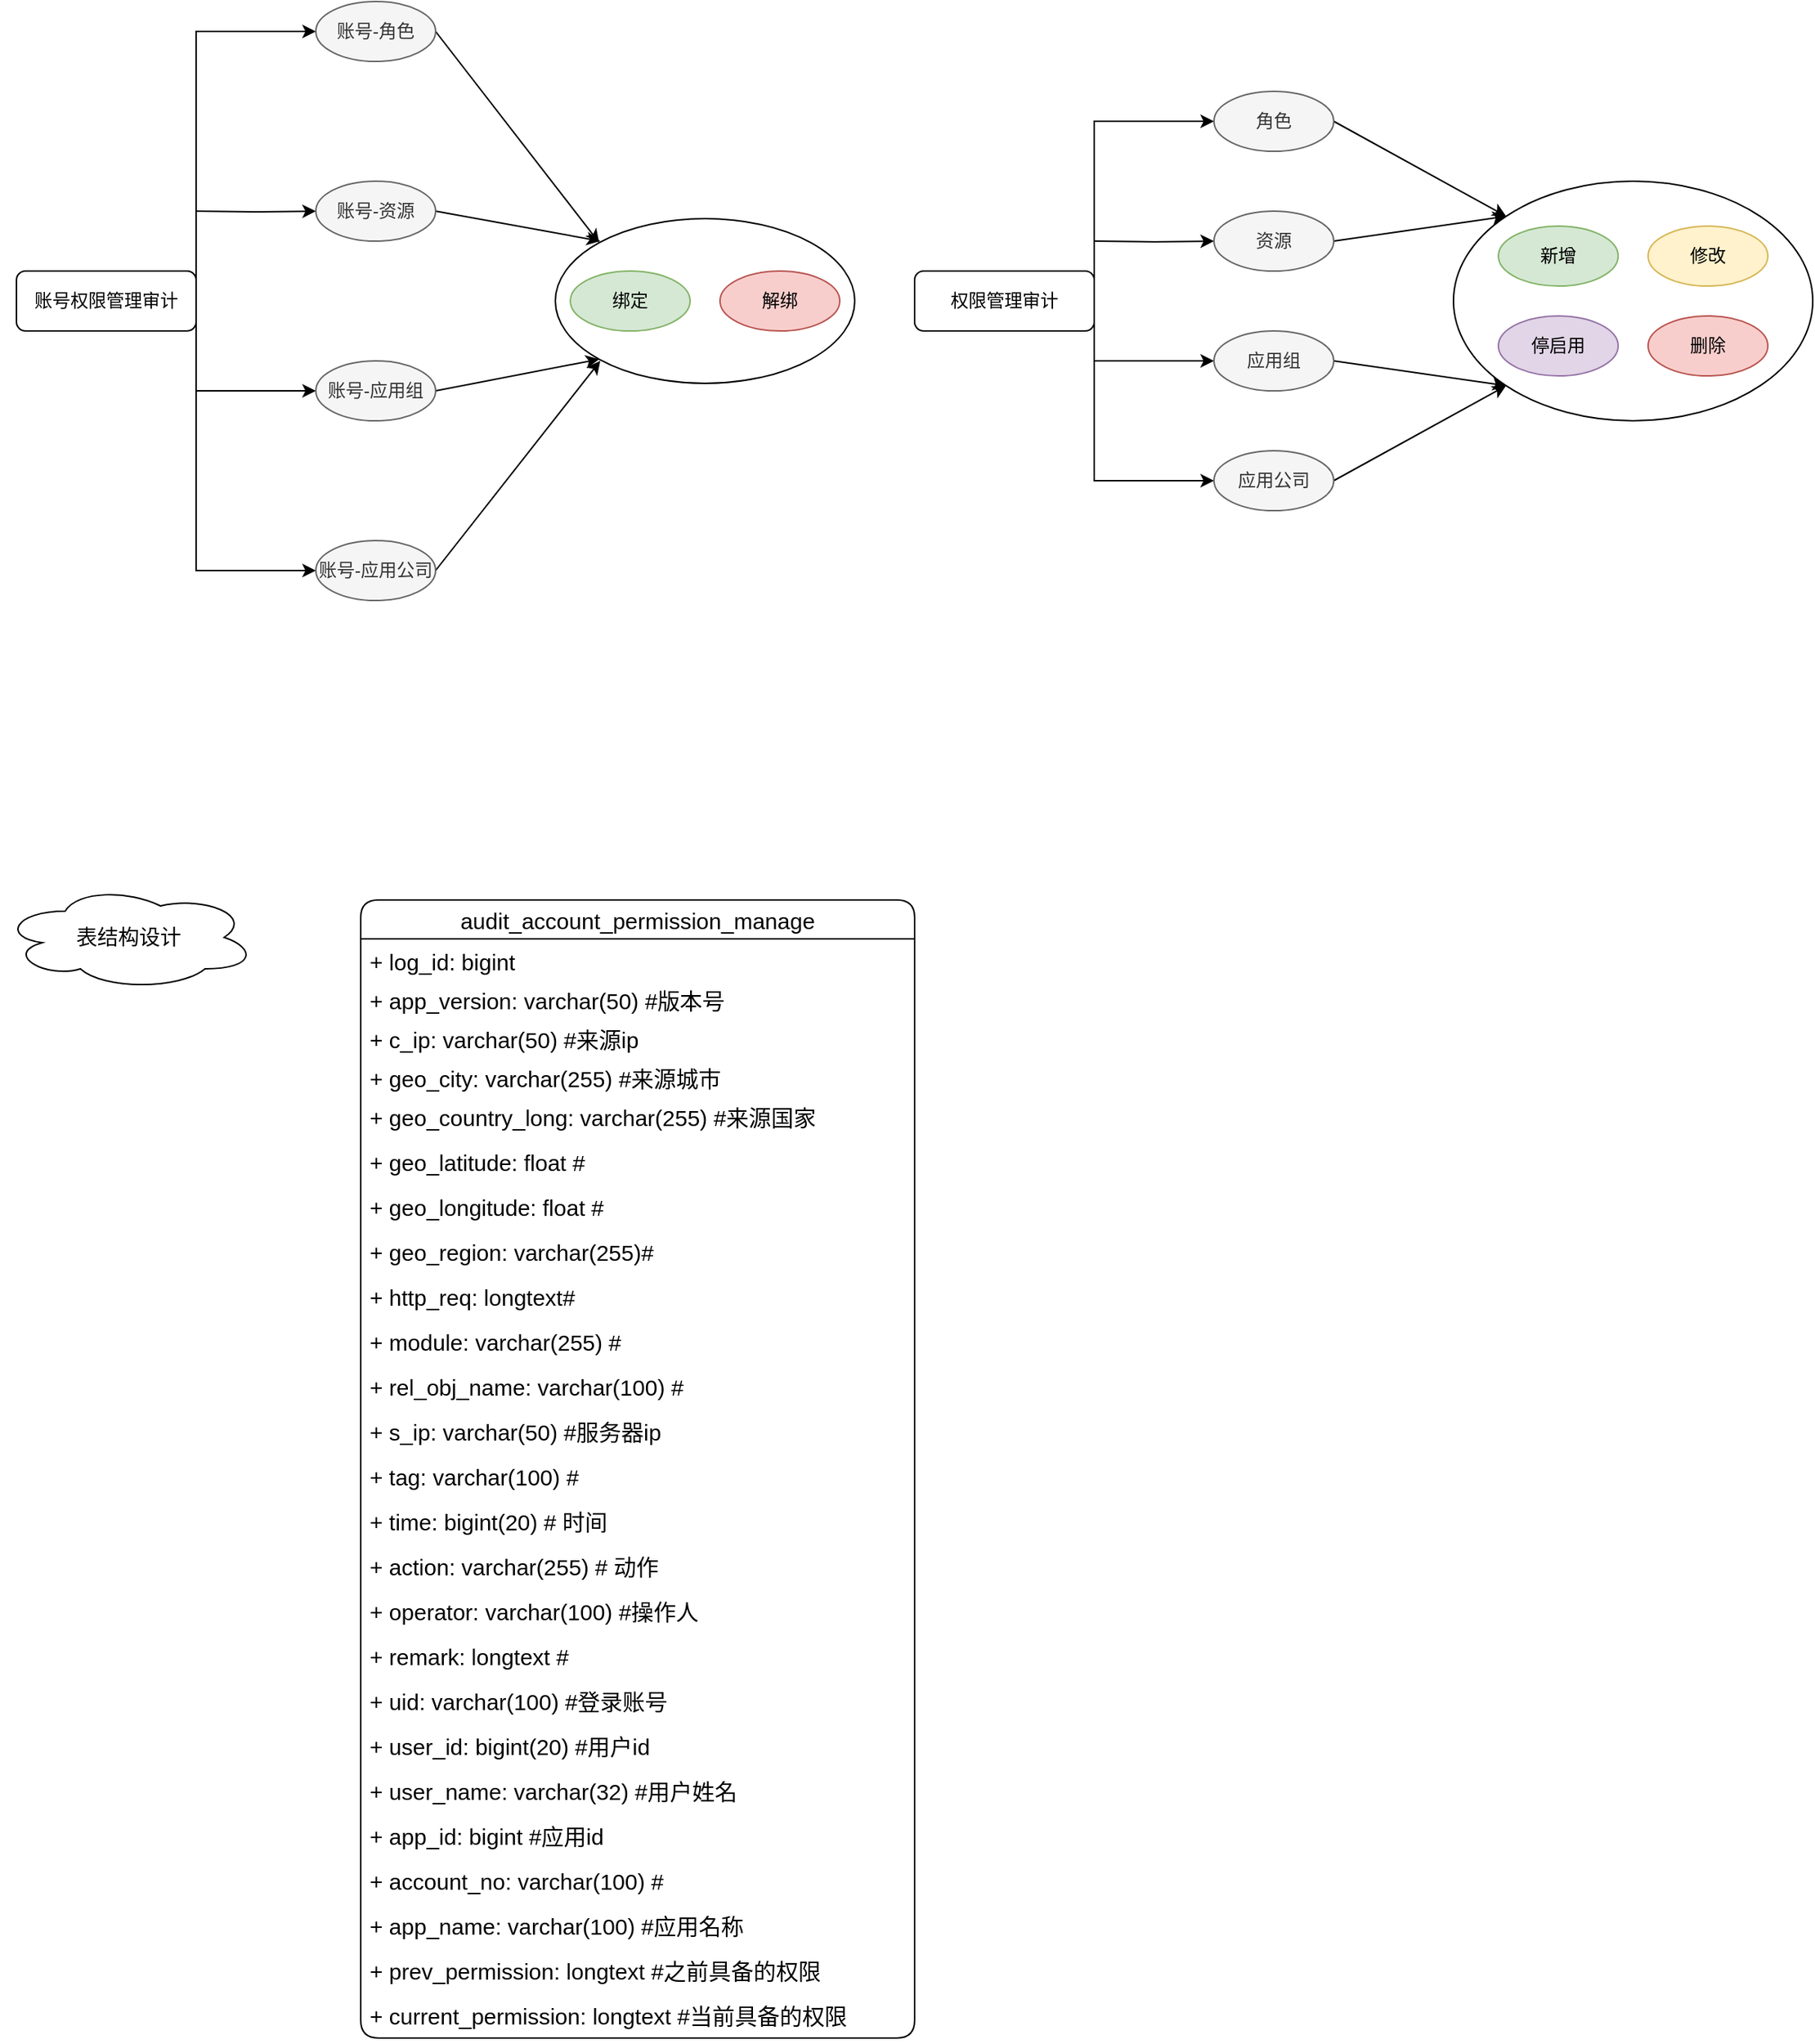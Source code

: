 <mxfile version="15.8.2" type="github">
  <diagram id="RpOcGAhP9OW58Pb7BM2l" name="第 1 页">
    <mxGraphModel dx="1211" dy="579" grid="1" gridSize="10" guides="1" tooltips="1" connect="1" arrows="1" fold="1" page="1" pageScale="1" pageWidth="827" pageHeight="1169" math="0" shadow="0">
      <root>
        <mxCell id="0" />
        <mxCell id="1" parent="0" />
        <mxCell id="3kDM5itjokiOEmdZeM92-5" style="edgeStyle=orthogonalEdgeStyle;rounded=0;orthogonalLoop=1;jettySize=auto;html=1;exitX=1;exitY=0.25;exitDx=0;exitDy=0;entryX=0;entryY=0.5;entryDx=0;entryDy=0;" edge="1" parent="1" source="3kDM5itjokiOEmdZeM92-79" target="3kDM5itjokiOEmdZeM92-2">
          <mxGeometry relative="1" as="geometry">
            <mxPoint x="200" y="280" as="sourcePoint" />
            <Array as="points">
              <mxPoint x="200" y="180" />
            </Array>
          </mxGeometry>
        </mxCell>
        <mxCell id="3kDM5itjokiOEmdZeM92-6" style="edgeStyle=orthogonalEdgeStyle;rounded=0;orthogonalLoop=1;jettySize=auto;html=1;exitX=1;exitY=0.5;exitDx=0;exitDy=0;entryX=0;entryY=0.5;entryDx=0;entryDy=0;" edge="1" parent="1" target="3kDM5itjokiOEmdZeM92-3">
          <mxGeometry relative="1" as="geometry">
            <mxPoint x="200" y="300" as="sourcePoint" />
          </mxGeometry>
        </mxCell>
        <mxCell id="3kDM5itjokiOEmdZeM92-8" style="edgeStyle=orthogonalEdgeStyle;rounded=0;orthogonalLoop=1;jettySize=auto;html=1;exitX=1;exitY=1;exitDx=0;exitDy=0;entryX=0;entryY=0.5;entryDx=0;entryDy=0;" edge="1" parent="1" target="3kDM5itjokiOEmdZeM92-4">
          <mxGeometry relative="1" as="geometry">
            <mxPoint x="200" y="320" as="sourcePoint" />
            <Array as="points">
              <mxPoint x="200" y="420" />
            </Array>
          </mxGeometry>
        </mxCell>
        <mxCell id="3kDM5itjokiOEmdZeM92-78" style="edgeStyle=orthogonalEdgeStyle;rounded=0;orthogonalLoop=1;jettySize=auto;html=1;exitX=1;exitY=0.5;exitDx=0;exitDy=0;entryX=0;entryY=0.5;entryDx=0;entryDy=0;" edge="1" parent="1" target="3kDM5itjokiOEmdZeM92-77">
          <mxGeometry relative="1" as="geometry">
            <mxPoint x="200" y="300" as="sourcePoint" />
            <Array as="points">
              <mxPoint x="200" y="540" />
            </Array>
          </mxGeometry>
        </mxCell>
        <mxCell id="3kDM5itjokiOEmdZeM92-26" style="edgeStyle=none;rounded=0;orthogonalLoop=1;jettySize=auto;html=1;exitX=1;exitY=0.5;exitDx=0;exitDy=0;entryX=0;entryY=0;entryDx=0;entryDy=0;" edge="1" parent="1" source="3kDM5itjokiOEmdZeM92-2" target="3kDM5itjokiOEmdZeM92-67">
          <mxGeometry relative="1" as="geometry">
            <mxPoint x="400" y="180" as="targetPoint" />
          </mxGeometry>
        </mxCell>
        <mxCell id="3kDM5itjokiOEmdZeM92-2" value="账号-角色" style="ellipse;whiteSpace=wrap;html=1;rounded=1;fillColor=#f5f5f5;fontColor=#333333;strokeColor=#666666;" vertex="1" parent="1">
          <mxGeometry x="280" y="160" width="80" height="40" as="geometry" />
        </mxCell>
        <mxCell id="3kDM5itjokiOEmdZeM92-35" style="edgeStyle=none;rounded=0;orthogonalLoop=1;jettySize=auto;html=1;exitX=1;exitY=0.5;exitDx=0;exitDy=0;" edge="1" parent="1" source="3kDM5itjokiOEmdZeM92-3">
          <mxGeometry relative="1" as="geometry">
            <mxPoint x="470" y="320" as="targetPoint" />
          </mxGeometry>
        </mxCell>
        <mxCell id="3kDM5itjokiOEmdZeM92-3" value="账号-资源" style="ellipse;whiteSpace=wrap;html=1;rounded=1;fillColor=#f5f5f5;fontColor=#333333;strokeColor=#666666;" vertex="1" parent="1">
          <mxGeometry x="280" y="280" width="80" height="40" as="geometry" />
        </mxCell>
        <mxCell id="3kDM5itjokiOEmdZeM92-71" style="edgeStyle=none;rounded=0;orthogonalLoop=1;jettySize=auto;html=1;exitX=1;exitY=0.5;exitDx=0;exitDy=0;entryX=0;entryY=1;entryDx=0;entryDy=0;" edge="1" parent="1" source="3kDM5itjokiOEmdZeM92-4" target="3kDM5itjokiOEmdZeM92-67">
          <mxGeometry relative="1" as="geometry" />
        </mxCell>
        <mxCell id="3kDM5itjokiOEmdZeM92-4" value="账号-应用组" style="ellipse;whiteSpace=wrap;html=1;rounded=1;fillColor=#f5f5f5;fontColor=#333333;strokeColor=#666666;" vertex="1" parent="1">
          <mxGeometry x="280" y="400" width="80" height="40" as="geometry" />
        </mxCell>
        <mxCell id="3kDM5itjokiOEmdZeM92-9" style="edgeStyle=orthogonalEdgeStyle;rounded=0;orthogonalLoop=1;jettySize=auto;html=1;exitX=1;exitY=0.5;exitDx=0;exitDy=0;entryX=0;entryY=0.5;entryDx=0;entryDy=0;" edge="1" parent="1" source="3kDM5itjokiOEmdZeM92-76" target="3kDM5itjokiOEmdZeM92-13">
          <mxGeometry relative="1" as="geometry">
            <mxPoint x="800" y="300" as="sourcePoint" />
            <Array as="points">
              <mxPoint x="800" y="240" />
            </Array>
          </mxGeometry>
        </mxCell>
        <mxCell id="3kDM5itjokiOEmdZeM92-10" style="edgeStyle=orthogonalEdgeStyle;rounded=0;orthogonalLoop=1;jettySize=auto;html=1;exitX=1;exitY=0.5;exitDx=0;exitDy=0;entryX=0;entryY=0.5;entryDx=0;entryDy=0;" edge="1" parent="1" target="3kDM5itjokiOEmdZeM92-14">
          <mxGeometry relative="1" as="geometry">
            <mxPoint x="800" y="320" as="sourcePoint" />
          </mxGeometry>
        </mxCell>
        <mxCell id="3kDM5itjokiOEmdZeM92-11" style="edgeStyle=orthogonalEdgeStyle;rounded=0;orthogonalLoop=1;jettySize=auto;html=1;exitX=1;exitY=1;exitDx=0;exitDy=0;entryX=0;entryY=0.5;entryDx=0;entryDy=0;" edge="1" parent="1" target="3kDM5itjokiOEmdZeM92-15">
          <mxGeometry relative="1" as="geometry">
            <mxPoint x="800" y="340" as="sourcePoint" />
            <Array as="points">
              <mxPoint x="800" y="400" />
            </Array>
          </mxGeometry>
        </mxCell>
        <mxCell id="3kDM5itjokiOEmdZeM92-74" style="edgeStyle=orthogonalEdgeStyle;rounded=0;orthogonalLoop=1;jettySize=auto;html=1;exitX=1;exitY=0.5;exitDx=0;exitDy=0;entryX=0;entryY=0.5;entryDx=0;entryDy=0;" edge="1" parent="1" target="3kDM5itjokiOEmdZeM92-72">
          <mxGeometry relative="1" as="geometry">
            <mxPoint x="800" y="320" as="sourcePoint" />
            <Array as="points">
              <mxPoint x="800" y="480" />
            </Array>
          </mxGeometry>
        </mxCell>
        <mxCell id="3kDM5itjokiOEmdZeM92-62" style="edgeStyle=none;rounded=0;orthogonalLoop=1;jettySize=auto;html=1;exitX=1;exitY=0.5;exitDx=0;exitDy=0;entryX=0;entryY=0;entryDx=0;entryDy=0;" edge="1" parent="1" source="3kDM5itjokiOEmdZeM92-13" target="3kDM5itjokiOEmdZeM92-59">
          <mxGeometry relative="1" as="geometry" />
        </mxCell>
        <mxCell id="3kDM5itjokiOEmdZeM92-13" value="角色" style="ellipse;whiteSpace=wrap;html=1;rounded=1;fillColor=#f5f5f5;fontColor=#333333;strokeColor=#666666;" vertex="1" parent="1">
          <mxGeometry x="880" y="220" width="80" height="40" as="geometry" />
        </mxCell>
        <mxCell id="3kDM5itjokiOEmdZeM92-65" style="edgeStyle=none;rounded=0;orthogonalLoop=1;jettySize=auto;html=1;exitX=1;exitY=0.5;exitDx=0;exitDy=0;entryX=0;entryY=0;entryDx=0;entryDy=0;" edge="1" parent="1" source="3kDM5itjokiOEmdZeM92-14" target="3kDM5itjokiOEmdZeM92-59">
          <mxGeometry relative="1" as="geometry" />
        </mxCell>
        <mxCell id="3kDM5itjokiOEmdZeM92-14" value="资源" style="ellipse;whiteSpace=wrap;html=1;rounded=1;fillColor=#f5f5f5;fontColor=#333333;strokeColor=#666666;" vertex="1" parent="1">
          <mxGeometry x="880" y="300" width="80" height="40" as="geometry" />
        </mxCell>
        <mxCell id="3kDM5itjokiOEmdZeM92-66" style="edgeStyle=none;rounded=0;orthogonalLoop=1;jettySize=auto;html=1;exitX=1;exitY=0.5;exitDx=0;exitDy=0;entryX=0;entryY=1;entryDx=0;entryDy=0;" edge="1" parent="1" source="3kDM5itjokiOEmdZeM92-15" target="3kDM5itjokiOEmdZeM92-59">
          <mxGeometry relative="1" as="geometry" />
        </mxCell>
        <mxCell id="3kDM5itjokiOEmdZeM92-15" value="应用组" style="ellipse;whiteSpace=wrap;html=1;rounded=1;fillColor=#f5f5f5;fontColor=#333333;strokeColor=#666666;" vertex="1" parent="1">
          <mxGeometry x="880" y="380" width="80" height="40" as="geometry" />
        </mxCell>
        <mxCell id="3kDM5itjokiOEmdZeM92-60" value="" style="group" vertex="1" connectable="0" parent="1">
          <mxGeometry x="1040" y="280" width="240" height="160" as="geometry" />
        </mxCell>
        <mxCell id="3kDM5itjokiOEmdZeM92-59" value="" style="ellipse;whiteSpace=wrap;html=1;rounded=1;" vertex="1" parent="3kDM5itjokiOEmdZeM92-60">
          <mxGeometry width="240" height="160" as="geometry" />
        </mxCell>
        <mxCell id="3kDM5itjokiOEmdZeM92-54" value="新增" style="ellipse;whiteSpace=wrap;html=1;rounded=1;fillColor=#d5e8d4;strokeColor=#82b366;" vertex="1" parent="3kDM5itjokiOEmdZeM92-60">
          <mxGeometry x="30" y="30" width="80" height="40" as="geometry" />
        </mxCell>
        <mxCell id="3kDM5itjokiOEmdZeM92-55" value="修改" style="ellipse;whiteSpace=wrap;html=1;rounded=1;fillColor=#fff2cc;strokeColor=#d6b656;" vertex="1" parent="3kDM5itjokiOEmdZeM92-60">
          <mxGeometry x="130" y="30" width="80" height="40" as="geometry" />
        </mxCell>
        <mxCell id="3kDM5itjokiOEmdZeM92-56" value="停启用" style="ellipse;whiteSpace=wrap;html=1;rounded=1;fillColor=#e1d5e7;strokeColor=#9673a6;" vertex="1" parent="3kDM5itjokiOEmdZeM92-60">
          <mxGeometry x="30" y="90" width="80" height="40" as="geometry" />
        </mxCell>
        <mxCell id="3kDM5itjokiOEmdZeM92-57" value="删除" style="ellipse;whiteSpace=wrap;html=1;rounded=1;fillColor=#f8cecc;strokeColor=#b85450;" vertex="1" parent="3kDM5itjokiOEmdZeM92-60">
          <mxGeometry x="130" y="90" width="80" height="40" as="geometry" />
        </mxCell>
        <mxCell id="3kDM5itjokiOEmdZeM92-70" value="" style="group" vertex="1" connectable="0" parent="1">
          <mxGeometry x="440" y="305" width="200" height="110" as="geometry" />
        </mxCell>
        <mxCell id="3kDM5itjokiOEmdZeM92-67" value="" style="ellipse;whiteSpace=wrap;html=1;rounded=1;" vertex="1" parent="3kDM5itjokiOEmdZeM92-70">
          <mxGeometry width="200" height="110" as="geometry" />
        </mxCell>
        <mxCell id="3kDM5itjokiOEmdZeM92-68" value="绑定" style="ellipse;whiteSpace=wrap;html=1;rounded=1;fillColor=#d5e8d4;strokeColor=#82b366;" vertex="1" parent="3kDM5itjokiOEmdZeM92-70">
          <mxGeometry x="10" y="35" width="80" height="40" as="geometry" />
        </mxCell>
        <mxCell id="3kDM5itjokiOEmdZeM92-69" value="解绑" style="ellipse;whiteSpace=wrap;html=1;rounded=1;fillColor=#f8cecc;strokeColor=#b85450;" vertex="1" parent="3kDM5itjokiOEmdZeM92-70">
          <mxGeometry x="110" y="35" width="80" height="40" as="geometry" />
        </mxCell>
        <mxCell id="3kDM5itjokiOEmdZeM92-75" style="rounded=0;orthogonalLoop=1;jettySize=auto;html=1;exitX=1;exitY=0.5;exitDx=0;exitDy=0;entryX=0;entryY=1;entryDx=0;entryDy=0;" edge="1" parent="1" source="3kDM5itjokiOEmdZeM92-72" target="3kDM5itjokiOEmdZeM92-59">
          <mxGeometry relative="1" as="geometry" />
        </mxCell>
        <mxCell id="3kDM5itjokiOEmdZeM92-72" value="应用公司" style="ellipse;whiteSpace=wrap;html=1;rounded=1;fillColor=#f5f5f5;fontColor=#333333;strokeColor=#666666;" vertex="1" parent="1">
          <mxGeometry x="880" y="460" width="80" height="40" as="geometry" />
        </mxCell>
        <mxCell id="3kDM5itjokiOEmdZeM92-76" value="权限管理审计" style="rounded=1;whiteSpace=wrap;html=1;" vertex="1" parent="1">
          <mxGeometry x="680" y="340" width="120" height="40" as="geometry" />
        </mxCell>
        <mxCell id="3kDM5itjokiOEmdZeM92-80" style="rounded=0;orthogonalLoop=1;jettySize=auto;html=1;exitX=1;exitY=0.5;exitDx=0;exitDy=0;" edge="1" parent="1" source="3kDM5itjokiOEmdZeM92-77">
          <mxGeometry relative="1" as="geometry">
            <mxPoint x="470" y="400" as="targetPoint" />
          </mxGeometry>
        </mxCell>
        <mxCell id="3kDM5itjokiOEmdZeM92-77" value="账号-应用公司" style="ellipse;whiteSpace=wrap;html=1;rounded=1;fillColor=#f5f5f5;fontColor=#333333;strokeColor=#666666;" vertex="1" parent="1">
          <mxGeometry x="280" y="520" width="80" height="40" as="geometry" />
        </mxCell>
        <mxCell id="3kDM5itjokiOEmdZeM92-79" value="账号权限管理审计" style="rounded=1;whiteSpace=wrap;html=1;" vertex="1" parent="1">
          <mxGeometry x="80" y="340" width="120" height="40" as="geometry" />
        </mxCell>
        <mxCell id="3kDM5itjokiOEmdZeM92-81" value="&lt;span style=&quot;font-size: 14px&quot;&gt;表结构设计&lt;/span&gt;" style="ellipse;shape=cloud;whiteSpace=wrap;html=1;rounded=1;shadow=0;glass=1;sketch=0;fontSize=10;" vertex="1" parent="1">
          <mxGeometry x="70" y="750" width="170" height="70" as="geometry" />
        </mxCell>
        <mxCell id="3kDM5itjokiOEmdZeM92-82" value="audit_account_permission_manage" style="swimlane;fontStyle=0;childLayout=stackLayout;horizontal=1;startSize=26;fillColor=none;horizontalStack=0;resizeParent=1;resizeParentMax=0;resizeLast=0;collapsible=1;marginBottom=0;rounded=1;shadow=0;glass=0;sketch=0;fontSize=15;strokeColor=default;" vertex="1" parent="1">
          <mxGeometry x="310" y="760" width="370" height="760" as="geometry">
            <mxRectangle x="200" y="760" width="70" height="26" as="alternateBounds" />
          </mxGeometry>
        </mxCell>
        <mxCell id="3kDM5itjokiOEmdZeM92-83" value="+ log_id: bigint" style="text;strokeColor=none;fillColor=none;align=left;verticalAlign=top;spacingLeft=4;spacingRight=4;overflow=hidden;rotatable=0;points=[[0,0.5],[1,0.5]];portConstraint=eastwest;rounded=1;shadow=0;glass=0;sketch=0;fontSize=15;" vertex="1" parent="3kDM5itjokiOEmdZeM92-82">
          <mxGeometry y="26" width="370" height="26" as="geometry" />
        </mxCell>
        <mxCell id="3kDM5itjokiOEmdZeM92-84" value="+ app_version: varchar(50) #版本号" style="text;strokeColor=none;fillColor=none;align=left;verticalAlign=top;spacingLeft=4;spacingRight=4;overflow=hidden;rotatable=0;points=[[0,0.5],[1,0.5]];portConstraint=eastwest;rounded=1;shadow=0;glass=0;sketch=0;fontSize=15;" vertex="1" parent="3kDM5itjokiOEmdZeM92-82">
          <mxGeometry y="52" width="370" height="26" as="geometry" />
        </mxCell>
        <mxCell id="3kDM5itjokiOEmdZeM92-85" value="+ c_ip: varchar(50) #来源ip" style="text;strokeColor=none;fillColor=none;align=left;verticalAlign=top;spacingLeft=4;spacingRight=4;overflow=hidden;rotatable=0;points=[[0,0.5],[1,0.5]];portConstraint=eastwest;rounded=1;shadow=0;glass=0;sketch=0;fontSize=15;" vertex="1" parent="3kDM5itjokiOEmdZeM92-82">
          <mxGeometry y="78" width="370" height="26" as="geometry" />
        </mxCell>
        <mxCell id="3kDM5itjokiOEmdZeM92-86" value="+ geo_city: varchar(255) #来源城市&#xa;" style="text;strokeColor=none;fillColor=none;align=left;verticalAlign=top;spacingLeft=4;spacingRight=4;overflow=hidden;rotatable=0;points=[[0,0.5],[1,0.5]];portConstraint=eastwest;rounded=1;shadow=0;glass=0;sketch=0;fontSize=15;" vertex="1" parent="3kDM5itjokiOEmdZeM92-82">
          <mxGeometry y="104" width="370" height="26" as="geometry" />
        </mxCell>
        <mxCell id="3kDM5itjokiOEmdZeM92-87" value="+ geo_country_long: varchar(255) #来源国家&#xa;" style="text;strokeColor=none;fillColor=none;align=left;verticalAlign=top;spacingLeft=4;spacingRight=4;overflow=hidden;rotatable=0;points=[[0,0.5],[1,0.5]];portConstraint=eastwest;rounded=1;shadow=0;glass=0;sketch=0;fontSize=15;" vertex="1" parent="3kDM5itjokiOEmdZeM92-82">
          <mxGeometry y="130" width="370" height="30" as="geometry" />
        </mxCell>
        <mxCell id="3kDM5itjokiOEmdZeM92-88" value="+ geo_latitude: float #" style="text;strokeColor=none;fillColor=none;align=left;verticalAlign=top;spacingLeft=4;spacingRight=4;overflow=hidden;rotatable=0;points=[[0,0.5],[1,0.5]];portConstraint=eastwest;rounded=1;shadow=0;glass=0;sketch=0;fontSize=15;" vertex="1" parent="3kDM5itjokiOEmdZeM92-82">
          <mxGeometry y="160" width="370" height="30" as="geometry" />
        </mxCell>
        <mxCell id="3kDM5itjokiOEmdZeM92-89" value="+ geo_longitude: float #&#xa;" style="text;strokeColor=none;fillColor=none;align=left;verticalAlign=top;spacingLeft=4;spacingRight=4;overflow=hidden;rotatable=0;points=[[0,0.5],[1,0.5]];portConstraint=eastwest;rounded=1;shadow=0;glass=0;sketch=0;fontSize=15;" vertex="1" parent="3kDM5itjokiOEmdZeM92-82">
          <mxGeometry y="190" width="370" height="30" as="geometry" />
        </mxCell>
        <mxCell id="3kDM5itjokiOEmdZeM92-90" value="+ geo_region: varchar(255)#&#xa;" style="text;strokeColor=none;fillColor=none;align=left;verticalAlign=top;spacingLeft=4;spacingRight=4;overflow=hidden;rotatable=0;points=[[0,0.5],[1,0.5]];portConstraint=eastwest;rounded=1;shadow=0;glass=0;sketch=0;fontSize=15;" vertex="1" parent="3kDM5itjokiOEmdZeM92-82">
          <mxGeometry y="220" width="370" height="30" as="geometry" />
        </mxCell>
        <mxCell id="3kDM5itjokiOEmdZeM92-91" value="+ http_req: longtext#&#xa;" style="text;strokeColor=none;fillColor=none;align=left;verticalAlign=top;spacingLeft=4;spacingRight=4;overflow=hidden;rotatable=0;points=[[0,0.5],[1,0.5]];portConstraint=eastwest;rounded=1;shadow=0;glass=0;sketch=0;fontSize=15;" vertex="1" parent="3kDM5itjokiOEmdZeM92-82">
          <mxGeometry y="250" width="370" height="30" as="geometry" />
        </mxCell>
        <mxCell id="3kDM5itjokiOEmdZeM92-92" value="+ module: varchar(255) #&#xa;" style="text;strokeColor=none;fillColor=none;align=left;verticalAlign=top;spacingLeft=4;spacingRight=4;overflow=hidden;rotatable=0;points=[[0,0.5],[1,0.5]];portConstraint=eastwest;rounded=1;shadow=0;glass=0;sketch=0;fontSize=15;" vertex="1" parent="3kDM5itjokiOEmdZeM92-82">
          <mxGeometry y="280" width="370" height="30" as="geometry" />
        </mxCell>
        <mxCell id="3kDM5itjokiOEmdZeM92-93" value="+ rel_obj_name: varchar(100) #&#xa;" style="text;strokeColor=none;fillColor=none;align=left;verticalAlign=top;spacingLeft=4;spacingRight=4;overflow=hidden;rotatable=0;points=[[0,0.5],[1,0.5]];portConstraint=eastwest;rounded=1;shadow=0;glass=0;sketch=0;fontSize=15;" vertex="1" parent="3kDM5itjokiOEmdZeM92-82">
          <mxGeometry y="310" width="370" height="30" as="geometry" />
        </mxCell>
        <mxCell id="3kDM5itjokiOEmdZeM92-94" value="+ s_ip: varchar(50) #服务器ip&#xa;" style="text;strokeColor=none;fillColor=none;align=left;verticalAlign=top;spacingLeft=4;spacingRight=4;overflow=hidden;rotatable=0;points=[[0,0.5],[1,0.5]];portConstraint=eastwest;rounded=1;shadow=0;glass=0;sketch=0;fontSize=15;" vertex="1" parent="3kDM5itjokiOEmdZeM92-82">
          <mxGeometry y="340" width="370" height="30" as="geometry" />
        </mxCell>
        <mxCell id="3kDM5itjokiOEmdZeM92-108" value="+ tag: varchar(100) #&#xa;&#xa;" style="text;strokeColor=none;fillColor=none;align=left;verticalAlign=top;spacingLeft=4;spacingRight=4;overflow=hidden;rotatable=0;points=[[0,0.5],[1,0.5]];portConstraint=eastwest;rounded=1;shadow=0;glass=0;sketch=0;fontSize=15;" vertex="1" parent="3kDM5itjokiOEmdZeM92-82">
          <mxGeometry y="370" width="370" height="30" as="geometry" />
        </mxCell>
        <mxCell id="3kDM5itjokiOEmdZeM92-109" value="+ time: bigint(20) # 时间&#xa;&#xa;" style="text;strokeColor=none;fillColor=none;align=left;verticalAlign=top;spacingLeft=4;spacingRight=4;overflow=hidden;rotatable=0;points=[[0,0.5],[1,0.5]];portConstraint=eastwest;rounded=1;shadow=0;glass=0;sketch=0;fontSize=15;" vertex="1" parent="3kDM5itjokiOEmdZeM92-82">
          <mxGeometry y="400" width="370" height="30" as="geometry" />
        </mxCell>
        <mxCell id="3kDM5itjokiOEmdZeM92-110" value="+ action: varchar(255) # 动作&#xa;&#xa;" style="text;strokeColor=none;fillColor=none;align=left;verticalAlign=top;spacingLeft=4;spacingRight=4;overflow=hidden;rotatable=0;points=[[0,0.5],[1,0.5]];portConstraint=eastwest;rounded=1;shadow=0;glass=0;sketch=0;fontSize=15;" vertex="1" parent="3kDM5itjokiOEmdZeM92-82">
          <mxGeometry y="430" width="370" height="30" as="geometry" />
        </mxCell>
        <mxCell id="3kDM5itjokiOEmdZeM92-111" value="+ operator: varchar(100) #操作人&#xa;&#xa;" style="text;strokeColor=none;fillColor=none;align=left;verticalAlign=top;spacingLeft=4;spacingRight=4;overflow=hidden;rotatable=0;points=[[0,0.5],[1,0.5]];portConstraint=eastwest;rounded=1;shadow=0;glass=0;sketch=0;fontSize=15;" vertex="1" parent="3kDM5itjokiOEmdZeM92-82">
          <mxGeometry y="460" width="370" height="30" as="geometry" />
        </mxCell>
        <mxCell id="3kDM5itjokiOEmdZeM92-112" value="+ remark: longtext #&#xa;&#xa;" style="text;strokeColor=none;fillColor=none;align=left;verticalAlign=top;spacingLeft=4;spacingRight=4;overflow=hidden;rotatable=0;points=[[0,0.5],[1,0.5]];portConstraint=eastwest;rounded=1;shadow=0;glass=0;sketch=0;fontSize=15;" vertex="1" parent="3kDM5itjokiOEmdZeM92-82">
          <mxGeometry y="490" width="370" height="30" as="geometry" />
        </mxCell>
        <mxCell id="3kDM5itjokiOEmdZeM92-113" value="+ uid: varchar(100) #登录账号&#xa;&#xa;" style="text;strokeColor=none;fillColor=none;align=left;verticalAlign=top;spacingLeft=4;spacingRight=4;overflow=hidden;rotatable=0;points=[[0,0.5],[1,0.5]];portConstraint=eastwest;rounded=1;shadow=0;glass=0;sketch=0;fontSize=15;" vertex="1" parent="3kDM5itjokiOEmdZeM92-82">
          <mxGeometry y="520" width="370" height="30" as="geometry" />
        </mxCell>
        <mxCell id="3kDM5itjokiOEmdZeM92-114" value="+ user_id: bigint(20) #用户id&#xa;&#xa;" style="text;strokeColor=none;fillColor=none;align=left;verticalAlign=top;spacingLeft=4;spacingRight=4;overflow=hidden;rotatable=0;points=[[0,0.5],[1,0.5]];portConstraint=eastwest;rounded=1;shadow=0;glass=0;sketch=0;fontSize=15;" vertex="1" parent="3kDM5itjokiOEmdZeM92-82">
          <mxGeometry y="550" width="370" height="30" as="geometry" />
        </mxCell>
        <mxCell id="3kDM5itjokiOEmdZeM92-115" value="+ user_name: varchar(32) #用户姓名&#xa;&#xa;" style="text;strokeColor=none;fillColor=none;align=left;verticalAlign=top;spacingLeft=4;spacingRight=4;overflow=hidden;rotatable=0;points=[[0,0.5],[1,0.5]];portConstraint=eastwest;rounded=1;shadow=0;glass=0;sketch=0;fontSize=15;" vertex="1" parent="3kDM5itjokiOEmdZeM92-82">
          <mxGeometry y="580" width="370" height="30" as="geometry" />
        </mxCell>
        <mxCell id="3kDM5itjokiOEmdZeM92-116" value="+ app_id: bigint #应用id&#xa;&#xa;" style="text;strokeColor=none;fillColor=none;align=left;verticalAlign=top;spacingLeft=4;spacingRight=4;overflow=hidden;rotatable=0;points=[[0,0.5],[1,0.5]];portConstraint=eastwest;rounded=1;shadow=0;glass=0;sketch=0;fontSize=15;" vertex="1" parent="3kDM5itjokiOEmdZeM92-82">
          <mxGeometry y="610" width="370" height="30" as="geometry" />
        </mxCell>
        <mxCell id="3kDM5itjokiOEmdZeM92-117" value="+ account_no: varchar(100) #&#xa;&#xa;" style="text;strokeColor=none;fillColor=none;align=left;verticalAlign=top;spacingLeft=4;spacingRight=4;overflow=hidden;rotatable=0;points=[[0,0.5],[1,0.5]];portConstraint=eastwest;rounded=1;shadow=0;glass=0;sketch=0;fontSize=15;" vertex="1" parent="3kDM5itjokiOEmdZeM92-82">
          <mxGeometry y="640" width="370" height="30" as="geometry" />
        </mxCell>
        <mxCell id="3kDM5itjokiOEmdZeM92-119" value="+ app_name: varchar(100) #应用名称&#xa;" style="text;strokeColor=none;fillColor=none;align=left;verticalAlign=top;spacingLeft=4;spacingRight=4;overflow=hidden;rotatable=0;points=[[0,0.5],[1,0.5]];portConstraint=eastwest;rounded=1;shadow=0;glass=0;sketch=0;fontSize=15;" vertex="1" parent="3kDM5itjokiOEmdZeM92-82">
          <mxGeometry y="670" width="370" height="30" as="geometry" />
        </mxCell>
        <mxCell id="3kDM5itjokiOEmdZeM92-118" value="+ prev_permission: longtext #之前具备的权限&#xa;" style="text;strokeColor=none;fillColor=none;align=left;verticalAlign=top;spacingLeft=4;spacingRight=4;overflow=hidden;rotatable=0;points=[[0,0.5],[1,0.5]];portConstraint=eastwest;rounded=1;shadow=0;glass=0;sketch=0;fontSize=15;" vertex="1" parent="3kDM5itjokiOEmdZeM92-82">
          <mxGeometry y="700" width="370" height="30" as="geometry" />
        </mxCell>
        <mxCell id="3kDM5itjokiOEmdZeM92-120" value="+ current_permission: longtext #当前具备的权限&#xa;" style="text;strokeColor=none;fillColor=none;align=left;verticalAlign=top;spacingLeft=4;spacingRight=4;overflow=hidden;rotatable=0;points=[[0,0.5],[1,0.5]];portConstraint=eastwest;rounded=1;shadow=0;glass=0;sketch=0;fontSize=15;" vertex="1" parent="3kDM5itjokiOEmdZeM92-82">
          <mxGeometry y="730" width="370" height="30" as="geometry" />
        </mxCell>
      </root>
    </mxGraphModel>
  </diagram>
</mxfile>
